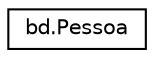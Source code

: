 digraph "Graphical Class Hierarchy"
{
  edge [fontname="Helvetica",fontsize="10",labelfontname="Helvetica",labelfontsize="10"];
  node [fontname="Helvetica",fontsize="10",shape=record];
  rankdir="LR";
  Node0 [label="bd.Pessoa",height=0.2,width=0.4,color="black", fillcolor="white", style="filled",URL="$classbd_1_1_pessoa.html"];
}
